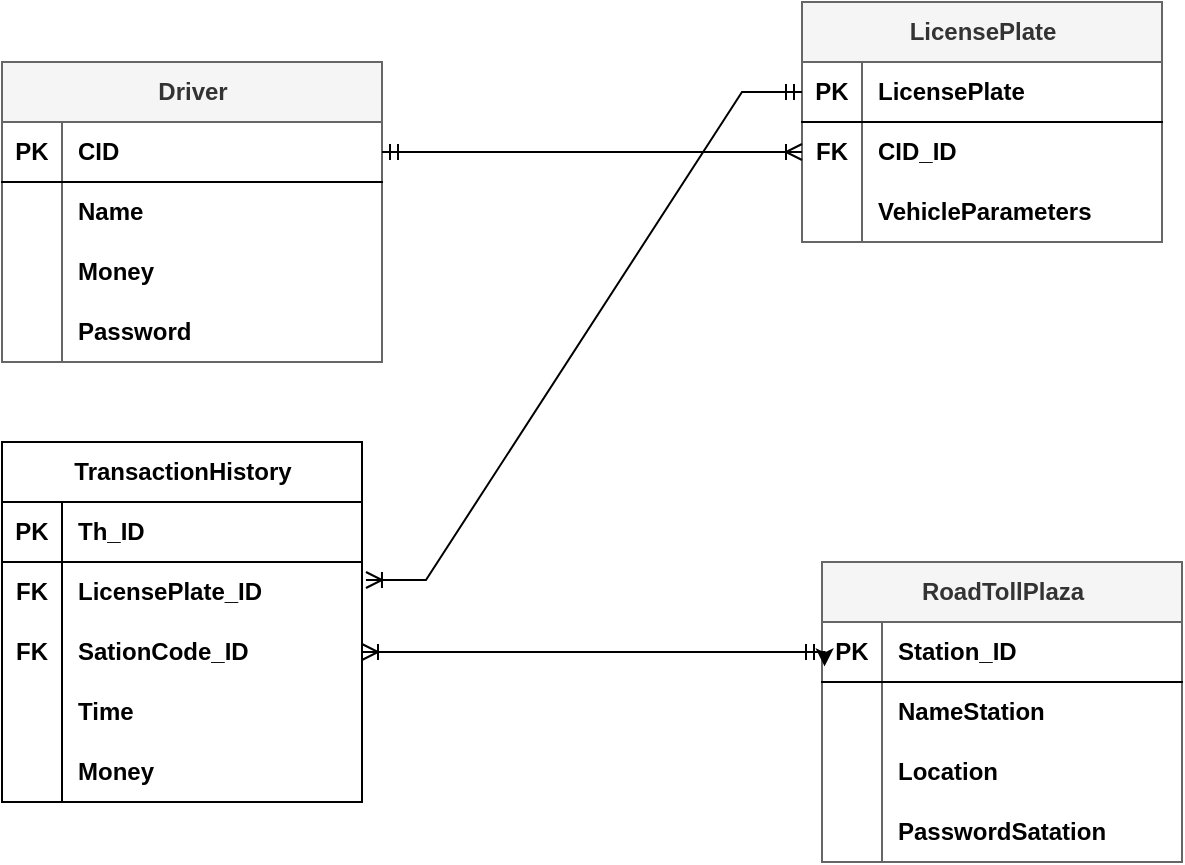 <mxfile version="24.3.0" type="google">
  <diagram id="C5RBs43oDa-KdzZeNtuy" name="Page-1">
    <mxGraphModel grid="1" page="1" gridSize="10" guides="1" tooltips="1" connect="1" arrows="1" fold="1" pageScale="1" pageWidth="827" pageHeight="1169" math="0" shadow="0">
      <root>
        <mxCell id="WIyWlLk6GJQsqaUBKTNV-0" />
        <mxCell id="WIyWlLk6GJQsqaUBKTNV-1" parent="WIyWlLk6GJQsqaUBKTNV-0" />
        <mxCell id="uJzac6o5qSNnk_dkSqXv-29" value="Driver" style="shape=table;startSize=30;container=1;collapsible=1;childLayout=tableLayout;fixedRows=1;rowLines=0;fontStyle=1;align=center;resizeLast=1;html=1;fillColor=#f5f5f5;strokeColor=#666666;fontColor=#333333;" vertex="1" parent="WIyWlLk6GJQsqaUBKTNV-1">
          <mxGeometry x="120" y="50" width="190" height="150" as="geometry" />
        </mxCell>
        <mxCell id="uJzac6o5qSNnk_dkSqXv-55" value="" style="shape=tableRow;horizontal=0;startSize=0;swimlaneHead=0;swimlaneBody=0;fillColor=none;collapsible=0;dropTarget=0;points=[[0,0.5],[1,0.5]];portConstraint=eastwest;top=0;left=0;right=0;bottom=1;" vertex="1" parent="uJzac6o5qSNnk_dkSqXv-29">
          <mxGeometry y="30" width="190" height="30" as="geometry" />
        </mxCell>
        <mxCell id="uJzac6o5qSNnk_dkSqXv-56" value="PK" style="shape=partialRectangle;connectable=0;fillColor=none;top=0;left=0;bottom=0;right=0;fontStyle=1;overflow=hidden;whiteSpace=wrap;html=1;" vertex="1" parent="uJzac6o5qSNnk_dkSqXv-55">
          <mxGeometry width="30" height="30" as="geometry">
            <mxRectangle width="30" height="30" as="alternateBounds" />
          </mxGeometry>
        </mxCell>
        <mxCell id="uJzac6o5qSNnk_dkSqXv-57" value="CID" style="shape=partialRectangle;connectable=0;fillColor=none;top=0;left=0;bottom=0;right=0;align=left;spacingLeft=6;fontStyle=1;overflow=hidden;whiteSpace=wrap;html=1;verticalAlign=middle;" vertex="1" parent="uJzac6o5qSNnk_dkSqXv-55">
          <mxGeometry x="30" width="160" height="30" as="geometry">
            <mxRectangle width="160" height="30" as="alternateBounds" />
          </mxGeometry>
        </mxCell>
        <mxCell id="uJzac6o5qSNnk_dkSqXv-52" value="" style="shape=tableRow;horizontal=0;startSize=0;swimlaneHead=0;swimlaneBody=0;fillColor=none;collapsible=0;dropTarget=0;points=[[0,0.5],[1,0.5]];portConstraint=eastwest;top=0;left=0;right=0;bottom=0;" vertex="1" parent="uJzac6o5qSNnk_dkSqXv-29">
          <mxGeometry y="60" width="190" height="30" as="geometry" />
        </mxCell>
        <mxCell id="uJzac6o5qSNnk_dkSqXv-53" value="" style="shape=partialRectangle;connectable=0;fillColor=none;top=0;left=0;bottom=0;right=0;editable=1;overflow=hidden;whiteSpace=wrap;html=1;" vertex="1" parent="uJzac6o5qSNnk_dkSqXv-52">
          <mxGeometry width="30" height="30" as="geometry">
            <mxRectangle width="30" height="30" as="alternateBounds" />
          </mxGeometry>
        </mxCell>
        <mxCell id="uJzac6o5qSNnk_dkSqXv-54" value="Name" style="shape=partialRectangle;connectable=0;fillColor=none;top=0;left=0;bottom=0;right=0;align=left;spacingLeft=6;overflow=hidden;whiteSpace=wrap;html=1;fontStyle=1" vertex="1" parent="uJzac6o5qSNnk_dkSqXv-52">
          <mxGeometry x="30" width="160" height="30" as="geometry">
            <mxRectangle width="160" height="30" as="alternateBounds" />
          </mxGeometry>
        </mxCell>
        <mxCell id="uJzac6o5qSNnk_dkSqXv-49" value="" style="shape=tableRow;horizontal=0;startSize=0;swimlaneHead=0;swimlaneBody=0;fillColor=none;collapsible=0;dropTarget=0;points=[[0,0.5],[1,0.5]];portConstraint=eastwest;top=0;left=0;right=0;bottom=0;" vertex="1" parent="uJzac6o5qSNnk_dkSqXv-29">
          <mxGeometry y="90" width="190" height="30" as="geometry" />
        </mxCell>
        <mxCell id="uJzac6o5qSNnk_dkSqXv-50" value="" style="shape=partialRectangle;connectable=0;fillColor=none;top=0;left=0;bottom=0;right=0;editable=1;overflow=hidden;whiteSpace=wrap;html=1;" vertex="1" parent="uJzac6o5qSNnk_dkSqXv-49">
          <mxGeometry width="30" height="30" as="geometry">
            <mxRectangle width="30" height="30" as="alternateBounds" />
          </mxGeometry>
        </mxCell>
        <mxCell id="uJzac6o5qSNnk_dkSqXv-51" value="Money" style="shape=partialRectangle;connectable=0;fillColor=none;top=0;left=0;bottom=0;right=0;align=left;spacingLeft=6;overflow=hidden;whiteSpace=wrap;html=1;fontStyle=1" vertex="1" parent="uJzac6o5qSNnk_dkSqXv-49">
          <mxGeometry x="30" width="160" height="30" as="geometry">
            <mxRectangle width="160" height="30" as="alternateBounds" />
          </mxGeometry>
        </mxCell>
        <mxCell id="uJzac6o5qSNnk_dkSqXv-46" value="" style="shape=tableRow;horizontal=0;startSize=0;swimlaneHead=0;swimlaneBody=0;fillColor=none;collapsible=0;dropTarget=0;points=[[0,0.5],[1,0.5]];portConstraint=eastwest;top=0;left=0;right=0;bottom=0;" vertex="1" parent="uJzac6o5qSNnk_dkSqXv-29">
          <mxGeometry y="120" width="190" height="30" as="geometry" />
        </mxCell>
        <mxCell id="uJzac6o5qSNnk_dkSqXv-47" value="" style="shape=partialRectangle;connectable=0;fillColor=none;top=0;left=0;bottom=0;right=0;editable=1;overflow=hidden;whiteSpace=wrap;html=1;" vertex="1" parent="uJzac6o5qSNnk_dkSqXv-46">
          <mxGeometry width="30" height="30" as="geometry">
            <mxRectangle width="30" height="30" as="alternateBounds" />
          </mxGeometry>
        </mxCell>
        <mxCell id="uJzac6o5qSNnk_dkSqXv-48" value="Password" style="shape=partialRectangle;connectable=0;fillColor=none;top=0;left=0;bottom=0;right=0;align=left;spacingLeft=6;overflow=hidden;whiteSpace=wrap;html=1;fontStyle=1" vertex="1" parent="uJzac6o5qSNnk_dkSqXv-46">
          <mxGeometry x="30" width="160" height="30" as="geometry">
            <mxRectangle width="160" height="30" as="alternateBounds" />
          </mxGeometry>
        </mxCell>
        <mxCell id="uJzac6o5qSNnk_dkSqXv-76" value="LicensePlate" style="shape=table;startSize=30;container=1;collapsible=1;childLayout=tableLayout;fixedRows=1;rowLines=0;fontStyle=1;align=center;resizeLast=1;html=1;fillColor=#f5f5f5;fontColor=#333333;strokeColor=#666666;" vertex="1" parent="WIyWlLk6GJQsqaUBKTNV-1">
          <mxGeometry x="520" y="20" width="180" height="120" as="geometry" />
        </mxCell>
        <mxCell id="uJzac6o5qSNnk_dkSqXv-77" value="" style="shape=tableRow;horizontal=0;startSize=0;swimlaneHead=0;swimlaneBody=0;fillColor=none;collapsible=0;dropTarget=0;points=[[0,0.5],[1,0.5]];portConstraint=eastwest;top=0;left=0;right=0;bottom=1;" vertex="1" parent="uJzac6o5qSNnk_dkSqXv-76">
          <mxGeometry y="30" width="180" height="30" as="geometry" />
        </mxCell>
        <mxCell id="uJzac6o5qSNnk_dkSqXv-78" value="PK" style="shape=partialRectangle;connectable=0;fillColor=none;top=0;left=0;bottom=0;right=0;fontStyle=1;overflow=hidden;whiteSpace=wrap;html=1;" vertex="1" parent="uJzac6o5qSNnk_dkSqXv-77">
          <mxGeometry width="30" height="30" as="geometry">
            <mxRectangle width="30" height="30" as="alternateBounds" />
          </mxGeometry>
        </mxCell>
        <mxCell id="uJzac6o5qSNnk_dkSqXv-79" value="LicensePlate" style="shape=partialRectangle;connectable=0;fillColor=none;top=0;left=0;bottom=0;right=0;align=left;spacingLeft=6;fontStyle=1;overflow=hidden;whiteSpace=wrap;html=1;" vertex="1" parent="uJzac6o5qSNnk_dkSqXv-77">
          <mxGeometry x="30" width="150" height="30" as="geometry">
            <mxRectangle width="150" height="30" as="alternateBounds" />
          </mxGeometry>
        </mxCell>
        <mxCell id="uJzac6o5qSNnk_dkSqXv-80" value="" style="shape=tableRow;horizontal=0;startSize=0;swimlaneHead=0;swimlaneBody=0;fillColor=none;collapsible=0;dropTarget=0;points=[[0,0.5],[1,0.5]];portConstraint=eastwest;top=0;left=0;right=0;bottom=0;" vertex="1" parent="uJzac6o5qSNnk_dkSqXv-76">
          <mxGeometry y="60" width="180" height="30" as="geometry" />
        </mxCell>
        <mxCell id="uJzac6o5qSNnk_dkSqXv-81" value="FK" style="shape=partialRectangle;connectable=0;fillColor=none;top=0;left=0;bottom=0;right=0;editable=1;overflow=hidden;whiteSpace=wrap;html=1;fontStyle=1" vertex="1" parent="uJzac6o5qSNnk_dkSqXv-80">
          <mxGeometry width="30" height="30" as="geometry">
            <mxRectangle width="30" height="30" as="alternateBounds" />
          </mxGeometry>
        </mxCell>
        <mxCell id="uJzac6o5qSNnk_dkSqXv-82" value="CID_ID" style="shape=partialRectangle;connectable=0;fillColor=none;top=0;left=0;bottom=0;right=0;align=left;spacingLeft=6;overflow=hidden;whiteSpace=wrap;html=1;fontStyle=1" vertex="1" parent="uJzac6o5qSNnk_dkSqXv-80">
          <mxGeometry x="30" width="150" height="30" as="geometry">
            <mxRectangle width="150" height="30" as="alternateBounds" />
          </mxGeometry>
        </mxCell>
        <mxCell id="uJzac6o5qSNnk_dkSqXv-96" value="" style="shape=tableRow;horizontal=0;startSize=0;swimlaneHead=0;swimlaneBody=0;fillColor=none;collapsible=0;dropTarget=0;points=[[0,0.5],[1,0.5]];portConstraint=eastwest;top=0;left=0;right=0;bottom=0;" vertex="1" parent="uJzac6o5qSNnk_dkSqXv-76">
          <mxGeometry y="90" width="180" height="30" as="geometry" />
        </mxCell>
        <mxCell id="uJzac6o5qSNnk_dkSqXv-97" value="" style="shape=partialRectangle;connectable=0;fillColor=none;top=0;left=0;bottom=0;right=0;editable=1;overflow=hidden;whiteSpace=wrap;html=1;" vertex="1" parent="uJzac6o5qSNnk_dkSqXv-96">
          <mxGeometry width="30" height="30" as="geometry">
            <mxRectangle width="30" height="30" as="alternateBounds" />
          </mxGeometry>
        </mxCell>
        <mxCell id="uJzac6o5qSNnk_dkSqXv-98" value="&lt;span id=&quot;docs-internal-guid-ea70855f-7fff-4417-0f31-e245e8f62bdc&quot; style=&quot;font-weight:normal;&quot;&gt;&lt;span style=&quot;font-size: 9pt; font-family: Arial, sans-serif; font-weight: 700; font-variant-numeric: normal; font-variant-east-asian: normal; font-variant-alternates: normal; font-variant-position: normal; vertical-align: baseline; white-space-collapse: preserve;&quot;&gt;VehicleParameters&lt;/span&gt;&lt;/span&gt;" style="shape=partialRectangle;connectable=0;fillColor=none;top=0;left=0;bottom=0;right=0;align=left;spacingLeft=6;overflow=hidden;whiteSpace=wrap;html=1;fontStyle=1" vertex="1" parent="uJzac6o5qSNnk_dkSqXv-96">
          <mxGeometry x="30" width="150" height="30" as="geometry">
            <mxRectangle width="150" height="30" as="alternateBounds" />
          </mxGeometry>
        </mxCell>
        <mxCell id="uJzac6o5qSNnk_dkSqXv-99" value="" style="edgeStyle=entityRelationEdgeStyle;fontSize=12;html=1;endArrow=ERoneToMany;startArrow=ERmandOne;rounded=0;" edge="1" parent="WIyWlLk6GJQsqaUBKTNV-1" source="uJzac6o5qSNnk_dkSqXv-55" target="uJzac6o5qSNnk_dkSqXv-80">
          <mxGeometry width="100" height="100" relative="1" as="geometry">
            <mxPoint x="420" y="280" as="sourcePoint" />
            <mxPoint x="520" y="180" as="targetPoint" />
            <Array as="points">
              <mxPoint x="480" y="160" />
              <mxPoint x="500" y="160" />
            </Array>
          </mxGeometry>
        </mxCell>
        <mxCell id="uJzac6o5qSNnk_dkSqXv-100" value="RoadTollPlaza" style="shape=table;startSize=30;container=1;collapsible=1;childLayout=tableLayout;fixedRows=1;rowLines=0;fontStyle=1;align=center;resizeLast=1;html=1;fillColor=#f5f5f5;fontColor=#333333;strokeColor=#666666;" vertex="1" parent="WIyWlLk6GJQsqaUBKTNV-1">
          <mxGeometry x="530" y="300" width="180" height="150" as="geometry" />
        </mxCell>
        <mxCell id="uJzac6o5qSNnk_dkSqXv-101" value="" style="shape=tableRow;horizontal=0;startSize=0;swimlaneHead=0;swimlaneBody=0;fillColor=none;collapsible=0;dropTarget=0;points=[[0,0.5],[1,0.5]];portConstraint=eastwest;top=0;left=0;right=0;bottom=1;" vertex="1" parent="uJzac6o5qSNnk_dkSqXv-100">
          <mxGeometry y="30" width="180" height="30" as="geometry" />
        </mxCell>
        <mxCell id="uJzac6o5qSNnk_dkSqXv-102" value="PK" style="shape=partialRectangle;connectable=0;fillColor=none;top=0;left=0;bottom=0;right=0;fontStyle=1;overflow=hidden;whiteSpace=wrap;html=1;" vertex="1" parent="uJzac6o5qSNnk_dkSqXv-101">
          <mxGeometry width="30" height="30" as="geometry">
            <mxRectangle width="30" height="30" as="alternateBounds" />
          </mxGeometry>
        </mxCell>
        <mxCell id="uJzac6o5qSNnk_dkSqXv-103" value="Station_ID" style="shape=partialRectangle;connectable=0;fillColor=none;top=0;left=0;bottom=0;right=0;align=left;spacingLeft=6;fontStyle=1;overflow=hidden;whiteSpace=wrap;html=1;" vertex="1" parent="uJzac6o5qSNnk_dkSqXv-101">
          <mxGeometry x="30" width="150" height="30" as="geometry">
            <mxRectangle width="150" height="30" as="alternateBounds" />
          </mxGeometry>
        </mxCell>
        <mxCell id="uJzac6o5qSNnk_dkSqXv-104" value="" style="shape=tableRow;horizontal=0;startSize=0;swimlaneHead=0;swimlaneBody=0;fillColor=none;collapsible=0;dropTarget=0;points=[[0,0.5],[1,0.5]];portConstraint=eastwest;top=0;left=0;right=0;bottom=0;" vertex="1" parent="uJzac6o5qSNnk_dkSqXv-100">
          <mxGeometry y="60" width="180" height="30" as="geometry" />
        </mxCell>
        <mxCell id="uJzac6o5qSNnk_dkSqXv-105" value="" style="shape=partialRectangle;connectable=0;fillColor=none;top=0;left=0;bottom=0;right=0;editable=1;overflow=hidden;whiteSpace=wrap;html=1;" vertex="1" parent="uJzac6o5qSNnk_dkSqXv-104">
          <mxGeometry width="30" height="30" as="geometry">
            <mxRectangle width="30" height="30" as="alternateBounds" />
          </mxGeometry>
        </mxCell>
        <mxCell id="uJzac6o5qSNnk_dkSqXv-106" value="NameStation" style="shape=partialRectangle;connectable=0;fillColor=none;top=0;left=0;bottom=0;right=0;align=left;spacingLeft=6;overflow=hidden;whiteSpace=wrap;html=1;fontStyle=1" vertex="1" parent="uJzac6o5qSNnk_dkSqXv-104">
          <mxGeometry x="30" width="150" height="30" as="geometry">
            <mxRectangle width="150" height="30" as="alternateBounds" />
          </mxGeometry>
        </mxCell>
        <mxCell id="uJzac6o5qSNnk_dkSqXv-107" value="" style="shape=tableRow;horizontal=0;startSize=0;swimlaneHead=0;swimlaneBody=0;fillColor=none;collapsible=0;dropTarget=0;points=[[0,0.5],[1,0.5]];portConstraint=eastwest;top=0;left=0;right=0;bottom=0;" vertex="1" parent="uJzac6o5qSNnk_dkSqXv-100">
          <mxGeometry y="90" width="180" height="30" as="geometry" />
        </mxCell>
        <mxCell id="uJzac6o5qSNnk_dkSqXv-108" value="" style="shape=partialRectangle;connectable=0;fillColor=none;top=0;left=0;bottom=0;right=0;editable=1;overflow=hidden;whiteSpace=wrap;html=1;" vertex="1" parent="uJzac6o5qSNnk_dkSqXv-107">
          <mxGeometry width="30" height="30" as="geometry">
            <mxRectangle width="30" height="30" as="alternateBounds" />
          </mxGeometry>
        </mxCell>
        <mxCell id="uJzac6o5qSNnk_dkSqXv-109" value="Location" style="shape=partialRectangle;connectable=0;fillColor=none;top=0;left=0;bottom=0;right=0;align=left;spacingLeft=6;overflow=hidden;whiteSpace=wrap;html=1;fontStyle=1" vertex="1" parent="uJzac6o5qSNnk_dkSqXv-107">
          <mxGeometry x="30" width="150" height="30" as="geometry">
            <mxRectangle width="150" height="30" as="alternateBounds" />
          </mxGeometry>
        </mxCell>
        <mxCell id="uJzac6o5qSNnk_dkSqXv-110" value="" style="shape=tableRow;horizontal=0;startSize=0;swimlaneHead=0;swimlaneBody=0;fillColor=none;collapsible=0;dropTarget=0;points=[[0,0.5],[1,0.5]];portConstraint=eastwest;top=0;left=0;right=0;bottom=0;" vertex="1" parent="uJzac6o5qSNnk_dkSqXv-100">
          <mxGeometry y="120" width="180" height="30" as="geometry" />
        </mxCell>
        <mxCell id="uJzac6o5qSNnk_dkSqXv-111" value="" style="shape=partialRectangle;connectable=0;fillColor=none;top=0;left=0;bottom=0;right=0;editable=1;overflow=hidden;whiteSpace=wrap;html=1;" vertex="1" parent="uJzac6o5qSNnk_dkSqXv-110">
          <mxGeometry width="30" height="30" as="geometry">
            <mxRectangle width="30" height="30" as="alternateBounds" />
          </mxGeometry>
        </mxCell>
        <mxCell id="uJzac6o5qSNnk_dkSqXv-112" value="PasswordSatation" style="shape=partialRectangle;connectable=0;fillColor=none;top=0;left=0;bottom=0;right=0;align=left;spacingLeft=6;overflow=hidden;whiteSpace=wrap;html=1;fontStyle=1" vertex="1" parent="uJzac6o5qSNnk_dkSqXv-110">
          <mxGeometry x="30" width="150" height="30" as="geometry">
            <mxRectangle width="150" height="30" as="alternateBounds" />
          </mxGeometry>
        </mxCell>
        <mxCell id="uJzac6o5qSNnk_dkSqXv-134" style="edgeStyle=orthogonalEdgeStyle;rounded=0;orthogonalLoop=1;jettySize=auto;html=1;exitX=0;exitY=0.5;exitDx=0;exitDy=0;entryX=0.007;entryY=0.74;entryDx=0;entryDy=0;entryPerimeter=0;" edge="1" parent="uJzac6o5qSNnk_dkSqXv-100" source="uJzac6o5qSNnk_dkSqXv-101" target="uJzac6o5qSNnk_dkSqXv-101">
          <mxGeometry relative="1" as="geometry" />
        </mxCell>
        <mxCell id="uJzac6o5qSNnk_dkSqXv-115" value="TransactionHistory" style="shape=table;startSize=30;container=1;collapsible=1;childLayout=tableLayout;fixedRows=1;rowLines=0;fontStyle=1;align=center;resizeLast=1;html=1;" vertex="1" parent="WIyWlLk6GJQsqaUBKTNV-1">
          <mxGeometry x="120" y="240" width="180" height="180" as="geometry" />
        </mxCell>
        <mxCell id="uJzac6o5qSNnk_dkSqXv-116" value="" style="shape=tableRow;horizontal=0;startSize=0;swimlaneHead=0;swimlaneBody=0;fillColor=none;collapsible=0;dropTarget=0;points=[[0,0.5],[1,0.5]];portConstraint=eastwest;top=0;left=0;right=0;bottom=1;" vertex="1" parent="uJzac6o5qSNnk_dkSqXv-115">
          <mxGeometry y="30" width="180" height="30" as="geometry" />
        </mxCell>
        <mxCell id="uJzac6o5qSNnk_dkSqXv-117" value="PK" style="shape=partialRectangle;connectable=0;fillColor=none;top=0;left=0;bottom=0;right=0;fontStyle=1;overflow=hidden;whiteSpace=wrap;html=1;" vertex="1" parent="uJzac6o5qSNnk_dkSqXv-116">
          <mxGeometry width="30" height="30" as="geometry">
            <mxRectangle width="30" height="30" as="alternateBounds" />
          </mxGeometry>
        </mxCell>
        <mxCell id="uJzac6o5qSNnk_dkSqXv-118" value="Th_ID" style="shape=partialRectangle;connectable=0;fillColor=none;top=0;left=0;bottom=0;right=0;align=left;spacingLeft=6;fontStyle=1;overflow=hidden;whiteSpace=wrap;html=1;" vertex="1" parent="uJzac6o5qSNnk_dkSqXv-116">
          <mxGeometry x="30" width="150" height="30" as="geometry">
            <mxRectangle width="150" height="30" as="alternateBounds" />
          </mxGeometry>
        </mxCell>
        <mxCell id="uJzac6o5qSNnk_dkSqXv-119" value="" style="shape=tableRow;horizontal=0;startSize=0;swimlaneHead=0;swimlaneBody=0;fillColor=none;collapsible=0;dropTarget=0;points=[[0,0.5],[1,0.5]];portConstraint=eastwest;top=0;left=0;right=0;bottom=0;" vertex="1" parent="uJzac6o5qSNnk_dkSqXv-115">
          <mxGeometry y="60" width="180" height="30" as="geometry" />
        </mxCell>
        <mxCell id="uJzac6o5qSNnk_dkSqXv-120" value="FK" style="shape=partialRectangle;connectable=0;fillColor=none;top=0;left=0;bottom=0;right=0;editable=1;overflow=hidden;whiteSpace=wrap;html=1;fontStyle=1" vertex="1" parent="uJzac6o5qSNnk_dkSqXv-119">
          <mxGeometry width="30" height="30" as="geometry">
            <mxRectangle width="30" height="30" as="alternateBounds" />
          </mxGeometry>
        </mxCell>
        <mxCell id="uJzac6o5qSNnk_dkSqXv-121" value="&lt;div&gt;&lt;span style=&quot;background-color: initial; font-weight: 700;&quot;&gt;LicensePlate_ID&lt;/span&gt;&lt;br&gt;&lt;/div&gt;" style="shape=partialRectangle;connectable=0;fillColor=none;top=0;left=0;bottom=0;right=0;align=left;spacingLeft=6;overflow=hidden;whiteSpace=wrap;html=1;" vertex="1" parent="uJzac6o5qSNnk_dkSqXv-119">
          <mxGeometry x="30" width="150" height="30" as="geometry">
            <mxRectangle width="150" height="30" as="alternateBounds" />
          </mxGeometry>
        </mxCell>
        <mxCell id="uJzac6o5qSNnk_dkSqXv-122" value="" style="shape=tableRow;horizontal=0;startSize=0;swimlaneHead=0;swimlaneBody=0;fillColor=none;collapsible=0;dropTarget=0;points=[[0,0.5],[1,0.5]];portConstraint=eastwest;top=0;left=0;right=0;bottom=0;" vertex="1" parent="uJzac6o5qSNnk_dkSqXv-115">
          <mxGeometry y="90" width="180" height="30" as="geometry" />
        </mxCell>
        <mxCell id="uJzac6o5qSNnk_dkSqXv-123" value="FK" style="shape=partialRectangle;connectable=0;fillColor=none;top=0;left=0;bottom=0;right=0;editable=1;overflow=hidden;whiteSpace=wrap;html=1;fontStyle=1" vertex="1" parent="uJzac6o5qSNnk_dkSqXv-122">
          <mxGeometry width="30" height="30" as="geometry">
            <mxRectangle width="30" height="30" as="alternateBounds" />
          </mxGeometry>
        </mxCell>
        <mxCell id="uJzac6o5qSNnk_dkSqXv-124" value="&lt;b&gt;SationCode_ID&lt;/b&gt;" style="shape=partialRectangle;connectable=0;fillColor=none;top=0;left=0;bottom=0;right=0;align=left;spacingLeft=6;overflow=hidden;whiteSpace=wrap;html=1;" vertex="1" parent="uJzac6o5qSNnk_dkSqXv-122">
          <mxGeometry x="30" width="150" height="30" as="geometry">
            <mxRectangle width="150" height="30" as="alternateBounds" />
          </mxGeometry>
        </mxCell>
        <mxCell id="uJzac6o5qSNnk_dkSqXv-125" value="" style="shape=tableRow;horizontal=0;startSize=0;swimlaneHead=0;swimlaneBody=0;fillColor=none;collapsible=0;dropTarget=0;points=[[0,0.5],[1,0.5]];portConstraint=eastwest;top=0;left=0;right=0;bottom=0;" vertex="1" parent="uJzac6o5qSNnk_dkSqXv-115">
          <mxGeometry y="120" width="180" height="30" as="geometry" />
        </mxCell>
        <mxCell id="uJzac6o5qSNnk_dkSqXv-126" value="" style="shape=partialRectangle;connectable=0;fillColor=none;top=0;left=0;bottom=0;right=0;editable=1;overflow=hidden;whiteSpace=wrap;html=1;" vertex="1" parent="uJzac6o5qSNnk_dkSqXv-125">
          <mxGeometry width="30" height="30" as="geometry">
            <mxRectangle width="30" height="30" as="alternateBounds" />
          </mxGeometry>
        </mxCell>
        <mxCell id="uJzac6o5qSNnk_dkSqXv-127" value="Time" style="shape=partialRectangle;connectable=0;fillColor=none;top=0;left=0;bottom=0;right=0;align=left;spacingLeft=6;overflow=hidden;whiteSpace=wrap;html=1;fontStyle=1" vertex="1" parent="uJzac6o5qSNnk_dkSqXv-125">
          <mxGeometry x="30" width="150" height="30" as="geometry">
            <mxRectangle width="150" height="30" as="alternateBounds" />
          </mxGeometry>
        </mxCell>
        <mxCell id="uJzac6o5qSNnk_dkSqXv-138" value="" style="shape=tableRow;horizontal=0;startSize=0;swimlaneHead=0;swimlaneBody=0;fillColor=none;collapsible=0;dropTarget=0;points=[[0,0.5],[1,0.5]];portConstraint=eastwest;top=0;left=0;right=0;bottom=0;" vertex="1" parent="uJzac6o5qSNnk_dkSqXv-115">
          <mxGeometry y="150" width="180" height="30" as="geometry" />
        </mxCell>
        <mxCell id="uJzac6o5qSNnk_dkSqXv-139" value="" style="shape=partialRectangle;connectable=0;fillColor=none;top=0;left=0;bottom=0;right=0;editable=1;overflow=hidden;whiteSpace=wrap;html=1;" vertex="1" parent="uJzac6o5qSNnk_dkSqXv-138">
          <mxGeometry width="30" height="30" as="geometry">
            <mxRectangle width="30" height="30" as="alternateBounds" />
          </mxGeometry>
        </mxCell>
        <mxCell id="uJzac6o5qSNnk_dkSqXv-140" value="Money" style="shape=partialRectangle;connectable=0;fillColor=none;top=0;left=0;bottom=0;right=0;align=left;spacingLeft=6;overflow=hidden;whiteSpace=wrap;html=1;fontStyle=1" vertex="1" parent="uJzac6o5qSNnk_dkSqXv-138">
          <mxGeometry x="30" width="150" height="30" as="geometry">
            <mxRectangle width="150" height="30" as="alternateBounds" />
          </mxGeometry>
        </mxCell>
        <mxCell id="uJzac6o5qSNnk_dkSqXv-131" value="" style="edgeStyle=entityRelationEdgeStyle;fontSize=12;html=1;endArrow=ERoneToMany;startArrow=ERmandOne;rounded=0;entryX=1.011;entryY=0.3;entryDx=0;entryDy=0;entryPerimeter=0;exitX=0;exitY=0.5;exitDx=0;exitDy=0;" edge="1" parent="WIyWlLk6GJQsqaUBKTNV-1" source="uJzac6o5qSNnk_dkSqXv-77" target="uJzac6o5qSNnk_dkSqXv-119">
          <mxGeometry width="100" height="100" relative="1" as="geometry">
            <mxPoint x="510" y="130" as="sourcePoint" />
            <mxPoint x="520" y="180" as="targetPoint" />
            <Array as="points">
              <mxPoint x="460" y="220" />
              <mxPoint x="440" y="220" />
            </Array>
          </mxGeometry>
        </mxCell>
        <mxCell id="uJzac6o5qSNnk_dkSqXv-133" value="" style="edgeStyle=entityRelationEdgeStyle;fontSize=12;html=1;endArrow=ERoneToMany;startArrow=ERmandOne;rounded=0;entryX=1;entryY=0.5;entryDx=0;entryDy=0;exitX=0;exitY=0.5;exitDx=0;exitDy=0;" edge="1" parent="WIyWlLk6GJQsqaUBKTNV-1" source="uJzac6o5qSNnk_dkSqXv-101" target="uJzac6o5qSNnk_dkSqXv-122">
          <mxGeometry width="100" height="100" relative="1" as="geometry">
            <mxPoint x="460" y="340" as="sourcePoint" />
            <mxPoint x="460" y="350" as="targetPoint" />
            <Array as="points">
              <mxPoint x="500" y="330" />
              <mxPoint x="510" y="330" />
              <mxPoint x="500" y="330" />
              <mxPoint x="510" y="330" />
              <mxPoint x="400" y="330" />
              <mxPoint x="400" y="330" />
              <mxPoint x="390" y="330" />
            </Array>
          </mxGeometry>
        </mxCell>
      </root>
    </mxGraphModel>
  </diagram>
</mxfile>

